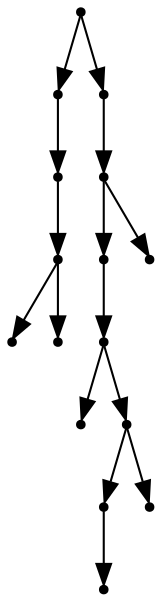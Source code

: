 digraph {
  15 [shape=point];
  4 [shape=point];
  3 [shape=point];
  2 [shape=point];
  0 [shape=point];
  1 [shape=point];
  14 [shape=point];
  13 [shape=point];
  11 [shape=point];
  10 [shape=point];
  5 [shape=point];
  9 [shape=point];
  7 [shape=point];
  6 [shape=point];
  8 [shape=point];
  12 [shape=point];
15 -> 4;
4 -> 3;
3 -> 2;
2 -> 0;
2 -> 1;
15 -> 14;
14 -> 13;
13 -> 11;
11 -> 10;
10 -> 5;
10 -> 9;
9 -> 7;
7 -> 6;
9 -> 8;
13 -> 12;
}
